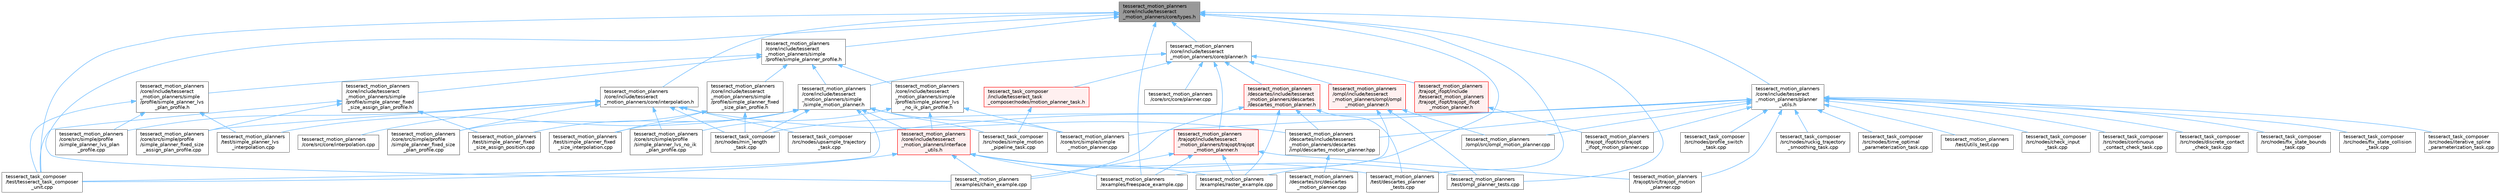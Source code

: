 digraph "tesseract_motion_planners/core/include/tesseract_motion_planners/core/types.h"
{
 // LATEX_PDF_SIZE
  bgcolor="transparent";
  edge [fontname=Helvetica,fontsize=10,labelfontname=Helvetica,labelfontsize=10];
  node [fontname=Helvetica,fontsize=10,shape=box,height=0.2,width=0.4];
  Node1 [label="tesseract_motion_planners\l/core/include/tesseract\l_motion_planners/core/types.h",height=0.2,width=0.4,color="gray40", fillcolor="grey60", style="filled", fontcolor="black",tooltip=" "];
  Node1 -> Node2 [dir="back",color="steelblue1",style="solid"];
  Node2 [label="tesseract_motion_planners\l/core/include/tesseract\l_motion_planners/core/interpolation.h",height=0.2,width=0.4,color="grey40", fillcolor="white", style="filled",URL="$d3/d08/interpolation_8h.html",tooltip="Provides interpolation utils."];
  Node2 -> Node3 [dir="back",color="steelblue1",style="solid"];
  Node3 [label="tesseract_motion_planners\l/core/src/core/interpolation.cpp",height=0.2,width=0.4,color="grey40", fillcolor="white", style="filled",URL="$d2/d6c/interpolation_8cpp.html",tooltip="Provides interpolation utils structs."];
  Node2 -> Node4 [dir="back",color="steelblue1",style="solid"];
  Node4 [label="tesseract_motion_planners\l/core/src/simple/profile\l/simple_planner_fixed_size\l_assign_plan_profile.cpp",height=0.2,width=0.4,color="grey40", fillcolor="white", style="filled",URL="$d3/db1/simple__planner__fixed__size__assign__plan__profile_8cpp.html",tooltip=" "];
  Node2 -> Node5 [dir="back",color="steelblue1",style="solid"];
  Node5 [label="tesseract_motion_planners\l/core/src/simple/profile\l/simple_planner_fixed_size\l_plan_profile.cpp",height=0.2,width=0.4,color="grey40", fillcolor="white", style="filled",URL="$da/d37/simple__planner__fixed__size__plan__profile_8cpp.html",tooltip=" "];
  Node2 -> Node6 [dir="back",color="steelblue1",style="solid"];
  Node6 [label="tesseract_motion_planners\l/core/src/simple/profile\l/simple_planner_lvs_no_ik\l_plan_profile.cpp",height=0.2,width=0.4,color="grey40", fillcolor="white", style="filled",URL="$d0/d55/simple__planner__lvs__no__ik__plan__profile_8cpp.html",tooltip="This does not use inverse kinematics."];
  Node2 -> Node7 [dir="back",color="steelblue1",style="solid"];
  Node7 [label="tesseract_motion_planners\l/core/src/simple/profile\l/simple_planner_lvs_plan\l_profile.cpp",height=0.2,width=0.4,color="grey40", fillcolor="white", style="filled",URL="$d7/ddb/simple__planner__lvs__plan__profile_8cpp.html",tooltip=" "];
  Node2 -> Node8 [dir="back",color="steelblue1",style="solid"];
  Node8 [label="tesseract_motion_planners\l/descartes/include/tesseract\l_motion_planners/descartes\l/impl/descartes_motion_planner.hpp",height=0.2,width=0.4,color="grey40", fillcolor="white", style="filled",URL="$dd/dad/descartes__motion__planner_8hpp.html",tooltip="Tesseract ROS Descartes planner."];
  Node8 -> Node9 [dir="back",color="steelblue1",style="solid"];
  Node9 [label="tesseract_motion_planners\l/descartes/src/descartes\l_motion_planner.cpp",height=0.2,width=0.4,color="grey40", fillcolor="white", style="filled",URL="$d5/dd0/descartes__motion__planner_8cpp.html",tooltip="Tesseract ROS Descartes planner."];
  Node2 -> Node10 [dir="back",color="steelblue1",style="solid"];
  Node10 [label="tesseract_task_composer\l/src/nodes/min_length\l_task.cpp",height=0.2,width=0.4,color="grey40", fillcolor="white", style="filled",URL="$dd/d1c/min__length__task_8cpp.html",tooltip="Task for processing the seed so it meets a minimum length. Planners like trajopt need at least 10 sta..."];
  Node2 -> Node11 [dir="back",color="steelblue1",style="solid"];
  Node11 [label="tesseract_task_composer\l/src/nodes/upsample_trajectory\l_task.cpp",height=0.2,width=0.4,color="grey40", fillcolor="white", style="filled",URL="$d0/dce/upsample__trajectory__task_8cpp.html",tooltip=" "];
  Node1 -> Node12 [dir="back",color="steelblue1",style="solid"];
  Node12 [label="tesseract_motion_planners\l/core/include/tesseract\l_motion_planners/core/planner.h",height=0.2,width=0.4,color="grey40", fillcolor="white", style="filled",URL="$d7/d8c/planner_8h.html",tooltip="Planner Interface Class."];
  Node12 -> Node13 [dir="back",color="steelblue1",style="solid"];
  Node13 [label="tesseract_motion_planners\l/core/include/tesseract\l_motion_planners/simple\l/simple_motion_planner.h",height=0.2,width=0.4,color="grey40", fillcolor="white", style="filled",URL="$de/dd7/simple__motion__planner_8h.html",tooltip="The simple planner is meant to be a tool for assigning values to the seed. The planner simply loops o..."];
  Node13 -> Node14 [dir="back",color="steelblue1",style="solid"];
  Node14 [label="tesseract_motion_planners\l/core/include/tesseract\l_motion_planners/interface\l_utils.h",height=0.2,width=0.4,color="red", fillcolor="#FFF0F0", style="filled",URL="$d8/df9/interface__utils_8h.html",tooltip=" "];
  Node14 -> Node15 [dir="back",color="steelblue1",style="solid"];
  Node15 [label="tesseract_motion_planners\l/examples/chain_example.cpp",height=0.2,width=0.4,color="grey40", fillcolor="white", style="filled",URL="$d2/de8/chain__example_8cpp.html",tooltip="Chained motion planning example."];
  Node14 -> Node16 [dir="back",color="steelblue1",style="solid"];
  Node16 [label="tesseract_motion_planners\l/examples/freespace_example.cpp",height=0.2,width=0.4,color="grey40", fillcolor="white", style="filled",URL="$d4/d82/freespace__example_8cpp.html",tooltip="Freespace motion planning example."];
  Node14 -> Node17 [dir="back",color="steelblue1",style="solid"];
  Node17 [label="tesseract_motion_planners\l/examples/raster_example.cpp",height=0.2,width=0.4,color="grey40", fillcolor="white", style="filled",URL="$d4/dfe/raster__example_8cpp.html",tooltip="Raster motion planning example."];
  Node14 -> Node18 [dir="back",color="steelblue1",style="solid"];
  Node18 [label="tesseract_motion_planners\l/test/descartes_planner\l_tests.cpp",height=0.2,width=0.4,color="grey40", fillcolor="white", style="filled",URL="$d6/dcb/descartes__planner__tests_8cpp.html",tooltip="This contains unit test for the tesseract descartes planner."];
  Node14 -> Node19 [dir="back",color="steelblue1",style="solid"];
  Node19 [label="tesseract_motion_planners\l/test/ompl_planner_tests.cpp",height=0.2,width=0.4,color="grey40", fillcolor="white", style="filled",URL="$d9/d5d/ompl__planner__tests_8cpp.html",tooltip="This contains unit test for the tesseract descartes planner."];
  Node14 -> Node21 [dir="back",color="steelblue1",style="solid"];
  Node21 [label="tesseract_task_composer\l/test/tesseract_task_composer\l_unit.cpp",height=0.2,width=0.4,color="grey40", fillcolor="white", style="filled",URL="$d7/db5/tesseract__task__composer__unit_8cpp.html",tooltip=" "];
  Node13 -> Node22 [dir="back",color="steelblue1",style="solid"];
  Node22 [label="tesseract_motion_planners\l/core/src/simple/simple\l_motion_planner.cpp",height=0.2,width=0.4,color="grey40", fillcolor="white", style="filled",URL="$dc/d28/simple__motion__planner_8cpp.html",tooltip="The simple planner is meant to be a tool for assigning values to the seed. The planner simply loops o..."];
  Node13 -> Node23 [dir="back",color="steelblue1",style="solid"];
  Node23 [label="tesseract_motion_planners\l/test/simple_planner_fixed\l_size_assign_position.cpp",height=0.2,width=0.4,color="grey40", fillcolor="white", style="filled",URL="$d7/d25/simple__planner__fixed__size__assign__position_8cpp.html",tooltip=" "];
  Node13 -> Node24 [dir="back",color="steelblue1",style="solid"];
  Node24 [label="tesseract_motion_planners\l/test/simple_planner_fixed\l_size_interpolation.cpp",height=0.2,width=0.4,color="grey40", fillcolor="white", style="filled",URL="$dd/db6/simple__planner__fixed__size__interpolation_8cpp.html",tooltip=" "];
  Node13 -> Node25 [dir="back",color="steelblue1",style="solid"];
  Node25 [label="tesseract_motion_planners\l/test/simple_planner_lvs\l_interpolation.cpp",height=0.2,width=0.4,color="grey40", fillcolor="white", style="filled",URL="$d7/ddc/simple__planner__lvs__interpolation_8cpp.html",tooltip=" "];
  Node13 -> Node10 [dir="back",color="steelblue1",style="solid"];
  Node13 -> Node26 [dir="back",color="steelblue1",style="solid"];
  Node26 [label="tesseract_task_composer\l/src/nodes/simple_motion\l_pipeline_task.cpp",height=0.2,width=0.4,color="grey40", fillcolor="white", style="filled",URL="$d8/de9/simple__motion__pipeline__task_8cpp.html",tooltip=" "];
  Node13 -> Node21 [dir="back",color="steelblue1",style="solid"];
  Node12 -> Node27 [dir="back",color="steelblue1",style="solid"];
  Node27 [label="tesseract_motion_planners\l/core/src/core/planner.cpp",height=0.2,width=0.4,color="grey40", fillcolor="white", style="filled",URL="$de/d3d/planner_8cpp.html",tooltip="Planner Interface Class."];
  Node12 -> Node28 [dir="back",color="steelblue1",style="solid"];
  Node28 [label="tesseract_motion_planners\l/descartes/include/tesseract\l_motion_planners/descartes\l/descartes_motion_planner.h",height=0.2,width=0.4,color="red", fillcolor="#FFF0F0", style="filled",URL="$d4/dd8/descartes__motion__planner_8h.html",tooltip=" "];
  Node28 -> Node8 [dir="back",color="steelblue1",style="solid"];
  Node28 -> Node15 [dir="back",color="steelblue1",style="solid"];
  Node28 -> Node17 [dir="back",color="steelblue1",style="solid"];
  Node28 -> Node18 [dir="back",color="steelblue1",style="solid"];
  Node12 -> Node32 [dir="back",color="steelblue1",style="solid"];
  Node32 [label="tesseract_motion_planners\l/ompl/include/tesseract\l_motion_planners/ompl/ompl\l_motion_planner.h",height=0.2,width=0.4,color="red", fillcolor="#FFF0F0", style="filled",URL="$d2/dec/ompl__motion__planner_8h.html",tooltip="Tesseract OMPL motion planner."];
  Node32 -> Node16 [dir="back",color="steelblue1",style="solid"];
  Node32 -> Node34 [dir="back",color="steelblue1",style="solid"];
  Node34 [label="tesseract_motion_planners\l/ompl/src/ompl_motion_planner.cpp",height=0.2,width=0.4,color="grey40", fillcolor="white", style="filled",URL="$d8/d63/ompl__motion__planner_8cpp.html",tooltip="Tesseract OMPL motion planner."];
  Node32 -> Node19 [dir="back",color="steelblue1",style="solid"];
  Node12 -> Node38 [dir="back",color="steelblue1",style="solid"];
  Node38 [label="tesseract_motion_planners\l/trajopt/include/tesseract\l_motion_planners/trajopt/trajopt\l_motion_planner.h",height=0.2,width=0.4,color="red", fillcolor="#FFF0F0", style="filled",URL="$d0/ddc/trajopt__motion__planner_8h.html",tooltip=" "];
  Node38 -> Node15 [dir="back",color="steelblue1",style="solid"];
  Node38 -> Node16 [dir="back",color="steelblue1",style="solid"];
  Node38 -> Node17 [dir="back",color="steelblue1",style="solid"];
  Node38 -> Node39 [dir="back",color="steelblue1",style="solid"];
  Node39 [label="tesseract_motion_planners\l/trajopt/src/trajopt_motion\l_planner.cpp",height=0.2,width=0.4,color="grey40", fillcolor="white", style="filled",URL="$dc/df5/trajopt__motion__planner_8cpp.html",tooltip=" "];
  Node12 -> Node41 [dir="back",color="steelblue1",style="solid"];
  Node41 [label="tesseract_motion_planners\l/trajopt_ifopt/include\l/tesseract_motion_planners\l/trajopt_ifopt/trajopt_ifopt\l_motion_planner.h",height=0.2,width=0.4,color="red", fillcolor="#FFF0F0", style="filled",URL="$d6/d25/trajopt__ifopt__motion__planner_8h.html",tooltip=" "];
  Node41 -> Node42 [dir="back",color="steelblue1",style="solid"];
  Node42 [label="tesseract_motion_planners\l/trajopt_ifopt/src/trajopt\l_ifopt_motion_planner.cpp",height=0.2,width=0.4,color="grey40", fillcolor="white", style="filled",URL="$d8/d69/trajopt__ifopt__motion__planner_8cpp.html",tooltip=" "];
  Node12 -> Node44 [dir="back",color="steelblue1",style="solid"];
  Node44 [label="tesseract_task_composer\l/include/tesseract_task\l_composer/nodes/motion_planner_task.h",height=0.2,width=0.4,color="red", fillcolor="#FFF0F0", style="filled",URL="$db/dd9/motion__planner__task_8h.html",tooltip="Task Composer motion planner task."];
  Node44 -> Node26 [dir="back",color="steelblue1",style="solid"];
  Node1 -> Node46 [dir="back",color="steelblue1",style="solid"];
  Node46 [label="tesseract_motion_planners\l/core/include/tesseract\l_motion_planners/planner\l_utils.h",height=0.2,width=0.4,color="grey40", fillcolor="white", style="filled",URL="$da/de3/planner__utils_8h.html",tooltip=" "];
  Node46 -> Node22 [dir="back",color="steelblue1",style="solid"];
  Node46 -> Node8 [dir="back",color="steelblue1",style="solid"];
  Node46 -> Node34 [dir="back",color="steelblue1",style="solid"];
  Node46 -> Node47 [dir="back",color="steelblue1",style="solid"];
  Node47 [label="tesseract_motion_planners\l/test/utils_test.cpp",height=0.2,width=0.4,color="grey40", fillcolor="white", style="filled",URL="$d7/ddd/tesseract__motion__planners_2test_2utils__test_8cpp.html",tooltip=" "];
  Node46 -> Node39 [dir="back",color="steelblue1",style="solid"];
  Node46 -> Node42 [dir="back",color="steelblue1",style="solid"];
  Node46 -> Node48 [dir="back",color="steelblue1",style="solid"];
  Node48 [label="tesseract_task_composer\l/src/nodes/check_input\l_task.cpp",height=0.2,width=0.4,color="grey40", fillcolor="white", style="filled",URL="$d7/de4/check__input__task_8cpp.html",tooltip="Task for checking input data structure."];
  Node46 -> Node49 [dir="back",color="steelblue1",style="solid"];
  Node49 [label="tesseract_task_composer\l/src/nodes/continuous\l_contact_check_task.cpp",height=0.2,width=0.4,color="grey40", fillcolor="white", style="filled",URL="$d6/da7/continuous__contact__check__task_8cpp.html",tooltip="Continuous collision check trajectory."];
  Node46 -> Node50 [dir="back",color="steelblue1",style="solid"];
  Node50 [label="tesseract_task_composer\l/src/nodes/discrete_contact\l_check_task.cpp",height=0.2,width=0.4,color="grey40", fillcolor="white", style="filled",URL="$df/d36/discrete__contact__check__task_8cpp.html",tooltip="Discrete collision check trajectory."];
  Node46 -> Node51 [dir="back",color="steelblue1",style="solid"];
  Node51 [label="tesseract_task_composer\l/src/nodes/fix_state_bounds\l_task.cpp",height=0.2,width=0.4,color="grey40", fillcolor="white", style="filled",URL="$dc/db6/fix__state__bounds__task_8cpp.html",tooltip="Task that changes the plan instructions to make push them back within joint limits."];
  Node46 -> Node52 [dir="back",color="steelblue1",style="solid"];
  Node52 [label="tesseract_task_composer\l/src/nodes/fix_state_collision\l_task.cpp",height=0.2,width=0.4,color="grey40", fillcolor="white", style="filled",URL="$d1/d25/fix__state__collision__task_8cpp.html",tooltip=" "];
  Node46 -> Node53 [dir="back",color="steelblue1",style="solid"];
  Node53 [label="tesseract_task_composer\l/src/nodes/iterative_spline\l_parameterization_task.cpp",height=0.2,width=0.4,color="grey40", fillcolor="white", style="filled",URL="$d8/dfa/iterative__spline__parameterization__task_8cpp.html",tooltip="Perform iterative spline time parameterization."];
  Node46 -> Node10 [dir="back",color="steelblue1",style="solid"];
  Node46 -> Node54 [dir="back",color="steelblue1",style="solid"];
  Node54 [label="tesseract_task_composer\l/src/nodes/profile_switch\l_task.cpp",height=0.2,width=0.4,color="grey40", fillcolor="white", style="filled",URL="$d2/d1f/profile__switch__task_8cpp.html",tooltip=" "];
  Node46 -> Node55 [dir="back",color="steelblue1",style="solid"];
  Node55 [label="tesseract_task_composer\l/src/nodes/ruckig_trajectory\l_smoothing_task.cpp",height=0.2,width=0.4,color="grey40", fillcolor="white", style="filled",URL="$d6/d36/ruckig__trajectory__smoothing__task_8cpp.html",tooltip=" "];
  Node46 -> Node56 [dir="back",color="steelblue1",style="solid"];
  Node56 [label="tesseract_task_composer\l/src/nodes/time_optimal\l_parameterization_task.cpp",height=0.2,width=0.4,color="grey40", fillcolor="white", style="filled",URL="$d4/df4/time__optimal__parameterization__task_8cpp.html",tooltip=" "];
  Node46 -> Node11 [dir="back",color="steelblue1",style="solid"];
  Node1 -> Node57 [dir="back",color="steelblue1",style="solid"];
  Node57 [label="tesseract_motion_planners\l/core/include/tesseract\l_motion_planners/simple\l/profile/simple_planner_profile.h",height=0.2,width=0.4,color="grey40", fillcolor="white", style="filled",URL="$df/df0/simple__planner__profile_8h.html",tooltip=" "];
  Node57 -> Node58 [dir="back",color="steelblue1",style="solid"];
  Node58 [label="tesseract_motion_planners\l/core/include/tesseract\l_motion_planners/simple\l/profile/simple_planner_fixed\l_size_assign_plan_profile.h",height=0.2,width=0.4,color="grey40", fillcolor="white", style="filled",URL="$d0/d22/simple__planner__fixed__size__assign__plan__profile_8h.html",tooltip=" "];
  Node58 -> Node4 [dir="back",color="steelblue1",style="solid"];
  Node58 -> Node23 [dir="back",color="steelblue1",style="solid"];
  Node58 -> Node21 [dir="back",color="steelblue1",style="solid"];
  Node57 -> Node59 [dir="back",color="steelblue1",style="solid"];
  Node59 [label="tesseract_motion_planners\l/core/include/tesseract\l_motion_planners/simple\l/profile/simple_planner_fixed\l_size_plan_profile.h",height=0.2,width=0.4,color="grey40", fillcolor="white", style="filled",URL="$d3/d33/simple__planner__fixed__size__plan__profile_8h.html",tooltip=" "];
  Node59 -> Node5 [dir="back",color="steelblue1",style="solid"];
  Node59 -> Node24 [dir="back",color="steelblue1",style="solid"];
  Node59 -> Node10 [dir="back",color="steelblue1",style="solid"];
  Node57 -> Node60 [dir="back",color="steelblue1",style="solid"];
  Node60 [label="tesseract_motion_planners\l/core/include/tesseract\l_motion_planners/simple\l/profile/simple_planner_lvs\l_no_ik_plan_profile.h",height=0.2,width=0.4,color="grey40", fillcolor="white", style="filled",URL="$d4/d1d/simple__planner__lvs__no__ik__plan__profile_8h.html",tooltip="This does not use inverse kinematics."];
  Node60 -> Node14 [dir="back",color="steelblue1",style="solid"];
  Node60 -> Node6 [dir="back",color="steelblue1",style="solid"];
  Node60 -> Node22 [dir="back",color="steelblue1",style="solid"];
  Node57 -> Node61 [dir="back",color="steelblue1",style="solid"];
  Node61 [label="tesseract_motion_planners\l/core/include/tesseract\l_motion_planners/simple\l/profile/simple_planner_lvs\l_plan_profile.h",height=0.2,width=0.4,color="grey40", fillcolor="white", style="filled",URL="$d6/d72/simple__planner__lvs__plan__profile_8h.html",tooltip=" "];
  Node61 -> Node7 [dir="back",color="steelblue1",style="solid"];
  Node61 -> Node25 [dir="back",color="steelblue1",style="solid"];
  Node61 -> Node21 [dir="back",color="steelblue1",style="solid"];
  Node57 -> Node13 [dir="back",color="steelblue1",style="solid"];
  Node1 -> Node15 [dir="back",color="steelblue1",style="solid"];
  Node1 -> Node16 [dir="back",color="steelblue1",style="solid"];
  Node1 -> Node17 [dir="back",color="steelblue1",style="solid"];
  Node1 -> Node18 [dir="back",color="steelblue1",style="solid"];
  Node1 -> Node19 [dir="back",color="steelblue1",style="solid"];
  Node1 -> Node21 [dir="back",color="steelblue1",style="solid"];
}
